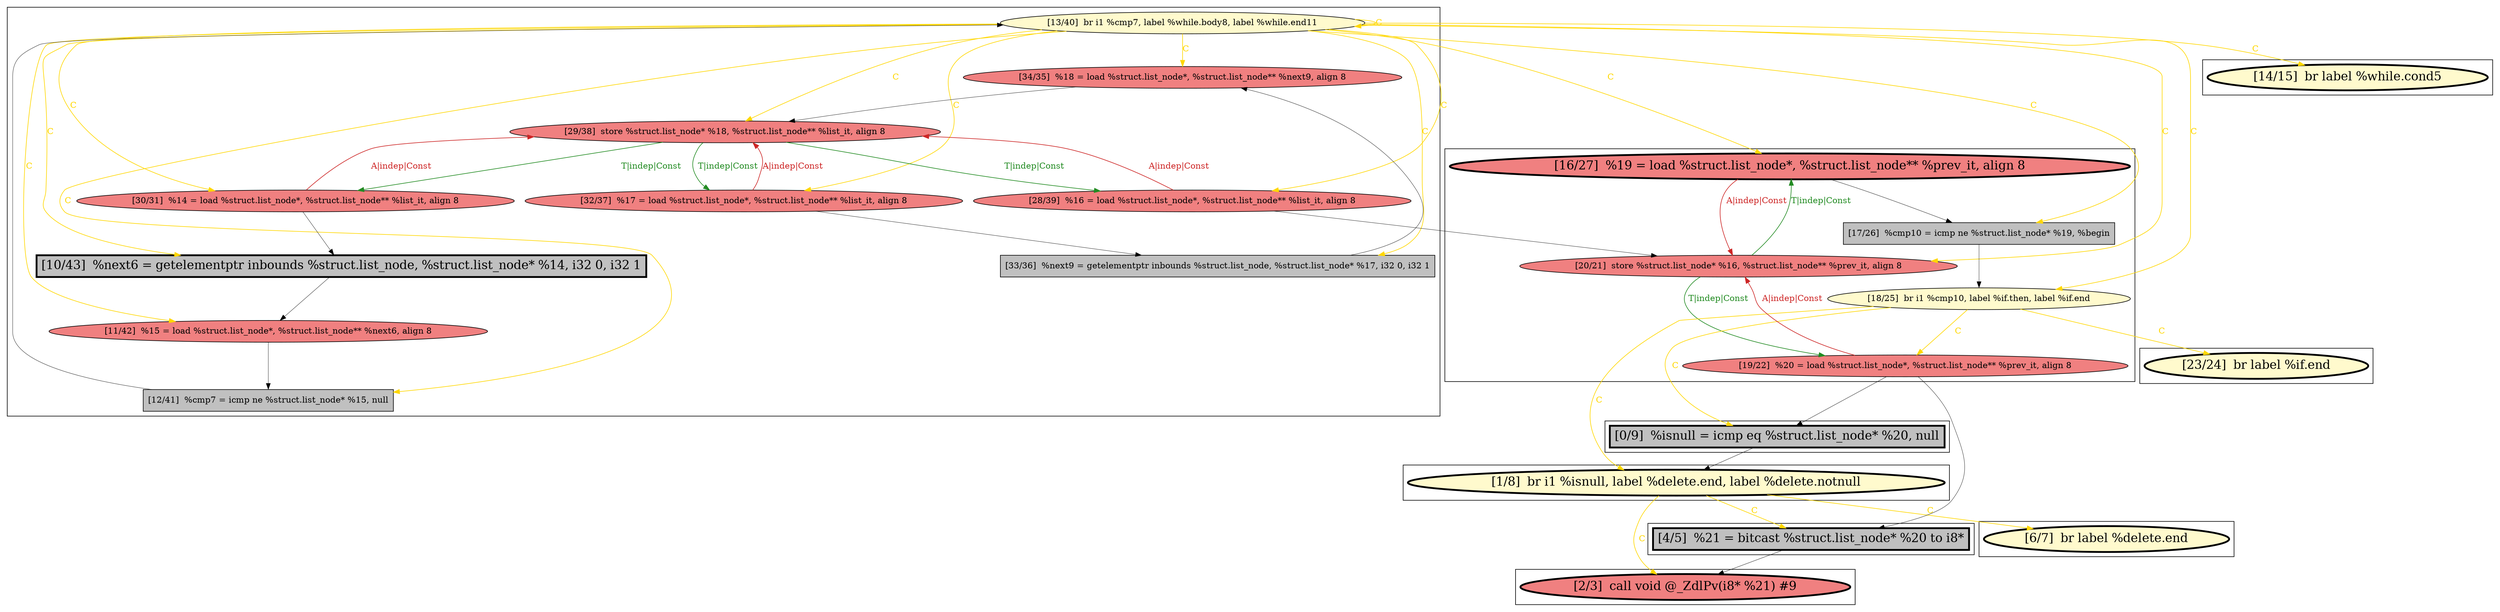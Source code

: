 
digraph G {



node1154->node1142 [style=solid,color=gold,label="C",penwidth=1.0,fontcolor=gold ]
node1154->node1148 [style=solid,color=gold,label="C",penwidth=1.0,fontcolor=gold ]
node1148->node1152 [style=solid,color=black,label="",penwidth=0.5,fontcolor=black ]
node1154->node1143 [style=solid,color=gold,label="C",penwidth=1.0,fontcolor=gold ]
node1157->node1138 [style=solid,color=gold,label="C",penwidth=1.0,fontcolor=gold ]
node1154->node1154 [style=solid,color=gold,label="C",penwidth=1.0,fontcolor=gold ]
node1154->node1147 [style=solid,color=gold,label="C",penwidth=1.0,fontcolor=gold ]
node1154->node1153 [style=solid,color=gold,label="C",penwidth=1.0,fontcolor=gold ]
node1157->node1144 [style=solid,color=gold,label="C",penwidth=1.0,fontcolor=gold ]
node1140->node1139 [style=solid,color=black,label="",penwidth=0.5,fontcolor=black ]
node1154->node1150 [style=solid,color=gold,label="C",penwidth=1.0,fontcolor=gold ]
node1154->node1146 [style=solid,color=gold,label="C",penwidth=1.0,fontcolor=gold ]
node1144->node1137 [style=solid,color=black,label="",penwidth=0.5,fontcolor=black ]
node1152->node1153 [style=solid,color=forestgreen,label="T|indep|Const",penwidth=1.0,fontcolor=forestgreen ]
node1154->node1140 [style=solid,color=gold,label="C",penwidth=1.0,fontcolor=gold ]
node1153->node1147 [style=solid,color=black,label="",penwidth=0.5,fontcolor=black ]
node1139->node1156 [style=solid,color=gold,label="C",penwidth=1.0,fontcolor=gold ]
node1139->node1145 [style=solid,color=gold,label="C",penwidth=1.0,fontcolor=gold ]
node1154->node1155 [style=solid,color=gold,label="C",penwidth=1.0,fontcolor=gold ]
node1156->node1157 [style=solid,color=black,label="",penwidth=0.5,fontcolor=black ]
node1154->node1158 [style=solid,color=gold,label="C",penwidth=1.0,fontcolor=gold ]
node1154->node1139 [style=solid,color=gold,label="C",penwidth=1.0,fontcolor=gold ]
node1141->node1143 [style=solid,color=firebrick3,label="A|indep|Const",penwidth=1.0,fontcolor=firebrick3 ]
node1139->node1141 [style=solid,color=gold,label="C",penwidth=1.0,fontcolor=gold ]
node1157->node1137 [style=solid,color=gold,label="C",penwidth=1.0,fontcolor=gold ]
node1154->node1152 [style=solid,color=gold,label="C",penwidth=1.0,fontcolor=gold ]
node1154->node1149 [style=solid,color=gold,label="C",penwidth=1.0,fontcolor=gold ]
node1146->node1143 [style=solid,color=black,label="",penwidth=0.5,fontcolor=black ]
node1141->node1144 [style=solid,color=black,label="",penwidth=0.5,fontcolor=black ]
node1139->node1157 [style=solid,color=gold,label="C",penwidth=1.0,fontcolor=gold ]
node1151->node1150 [style=solid,color=black,label="",penwidth=0.5,fontcolor=black ]
node1142->node1140 [style=solid,color=black,label="",penwidth=0.5,fontcolor=black ]
node1149->node1155 [style=solid,color=black,label="",penwidth=0.5,fontcolor=black ]
node1150->node1149 [style=solid,color=black,label="",penwidth=0.5,fontcolor=black ]
node1152->node1151 [style=solid,color=forestgreen,label="T|indep|Const",penwidth=1.0,fontcolor=forestgreen ]
node1143->node1141 [style=solid,color=forestgreen,label="T|indep|Const",penwidth=1.0,fontcolor=forestgreen ]
node1151->node1152 [style=solid,color=firebrick3,label="A|indep|Const",penwidth=1.0,fontcolor=firebrick3 ]
node1142->node1143 [style=solid,color=firebrick3,label="A|indep|Const",penwidth=1.0,fontcolor=firebrick3 ]
node1143->node1142 [style=solid,color=forestgreen,label="T|indep|Const",penwidth=1.0,fontcolor=forestgreen ]
node1141->node1156 [style=solid,color=black,label="",penwidth=0.5,fontcolor=black ]
node1155->node1154 [style=solid,color=black,label="",penwidth=0.5,fontcolor=black ]
node1153->node1152 [style=solid,color=firebrick3,label="A|indep|Const",penwidth=1.0,fontcolor=firebrick3 ]
node1147->node1148 [style=solid,color=black,label="",penwidth=0.5,fontcolor=black ]
node1146->node1152 [style=solid,color=firebrick3,label="A|indep|Const",penwidth=1.0,fontcolor=firebrick3 ]
node1152->node1146 [style=solid,color=forestgreen,label="T|indep|Const",penwidth=1.0,fontcolor=forestgreen ]
node1154->node1151 [style=solid,color=gold,label="C",penwidth=1.0,fontcolor=gold ]


subgraph cluster8 {


node1158 [penwidth=3.0,fontsize=20,fillcolor=lemonchiffon,label="[14/15]  br label %while.cond5",shape=ellipse,style=filled ]



}

subgraph cluster7 {


node1157 [penwidth=3.0,fontsize=20,fillcolor=lemonchiffon,label="[1/8]  br i1 %isnull, label %delete.end, label %delete.notnull",shape=ellipse,style=filled ]



}

subgraph cluster6 {


node1156 [penwidth=3.0,fontsize=20,fillcolor=grey,label="[0/9]  %isnull = icmp eq %struct.list_node* %20, null",shape=rectangle,style=filled ]



}

subgraph cluster0 {


node1137 [penwidth=3.0,fontsize=20,fillcolor=lightcoral,label="[2/3]  call void @_ZdlPv(i8* %21) #9",shape=ellipse,style=filled ]



}

subgraph cluster5 {


node1155 [fillcolor=grey,label="[12/41]  %cmp7 = icmp ne %struct.list_node* %15, null",shape=rectangle,style=filled ]
node1153 [fillcolor=lightcoral,label="[32/37]  %17 = load %struct.list_node*, %struct.list_node** %list_it, align 8",shape=ellipse,style=filled ]
node1154 [fillcolor=lemonchiffon,label="[13/40]  br i1 %cmp7, label %while.body8, label %while.end11",shape=ellipse,style=filled ]
node1152 [fillcolor=lightcoral,label="[29/38]  store %struct.list_node* %18, %struct.list_node** %list_it, align 8",shape=ellipse,style=filled ]
node1147 [fillcolor=grey,label="[33/36]  %next9 = getelementptr inbounds %struct.list_node, %struct.list_node* %17, i32 0, i32 1",shape=rectangle,style=filled ]
node1146 [fillcolor=lightcoral,label="[28/39]  %16 = load %struct.list_node*, %struct.list_node** %list_it, align 8",shape=ellipse,style=filled ]
node1149 [fillcolor=lightcoral,label="[11/42]  %15 = load %struct.list_node*, %struct.list_node** %next6, align 8",shape=ellipse,style=filled ]
node1150 [penwidth=3.0,fontsize=20,fillcolor=grey,label="[10/43]  %next6 = getelementptr inbounds %struct.list_node, %struct.list_node* %14, i32 0, i32 1",shape=rectangle,style=filled ]
node1148 [fillcolor=lightcoral,label="[34/35]  %18 = load %struct.list_node*, %struct.list_node** %next9, align 8",shape=ellipse,style=filled ]
node1151 [fillcolor=lightcoral,label="[30/31]  %14 = load %struct.list_node*, %struct.list_node** %list_it, align 8",shape=ellipse,style=filled ]



}

subgraph cluster1 {


node1138 [penwidth=3.0,fontsize=20,fillcolor=lemonchiffon,label="[6/7]  br label %delete.end",shape=ellipse,style=filled ]



}

subgraph cluster2 {


node1143 [fillcolor=lightcoral,label="[20/21]  store %struct.list_node* %16, %struct.list_node** %prev_it, align 8",shape=ellipse,style=filled ]
node1142 [penwidth=3.0,fontsize=20,fillcolor=lightcoral,label="[16/27]  %19 = load %struct.list_node*, %struct.list_node** %prev_it, align 8",shape=ellipse,style=filled ]
node1141 [fillcolor=lightcoral,label="[19/22]  %20 = load %struct.list_node*, %struct.list_node** %prev_it, align 8",shape=ellipse,style=filled ]
node1139 [fillcolor=lemonchiffon,label="[18/25]  br i1 %cmp10, label %if.then, label %if.end",shape=ellipse,style=filled ]
node1140 [fillcolor=grey,label="[17/26]  %cmp10 = icmp ne %struct.list_node* %19, %begin",shape=rectangle,style=filled ]



}

subgraph cluster3 {


node1144 [penwidth=3.0,fontsize=20,fillcolor=grey,label="[4/5]  %21 = bitcast %struct.list_node* %20 to i8*",shape=rectangle,style=filled ]



}

subgraph cluster4 {


node1145 [penwidth=3.0,fontsize=20,fillcolor=lemonchiffon,label="[23/24]  br label %if.end",shape=ellipse,style=filled ]



}

}
